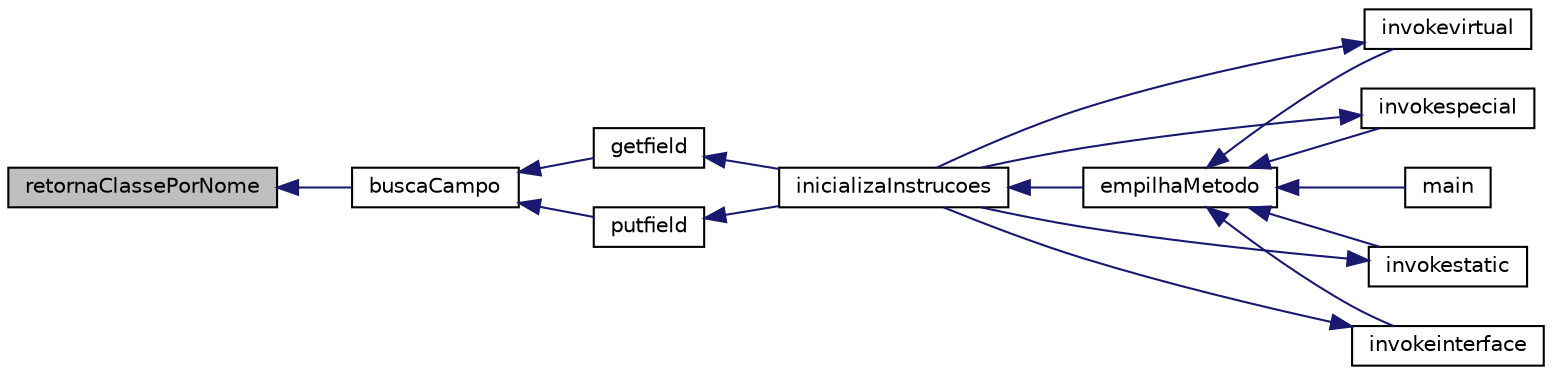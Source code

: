 digraph "retornaClassePorNome"
{
 // INTERACTIVE_SVG=YES
  edge [fontname="Helvetica",fontsize="10",labelfontname="Helvetica",labelfontsize="10"];
  node [fontname="Helvetica",fontsize="10",shape=record];
  rankdir="LR";
  Node290 [label="retornaClassePorNome",height=0.2,width=0.4,color="black", fillcolor="grey75", style="filled", fontcolor="black"];
  Node290 -> Node291 [dir="back",color="midnightblue",fontsize="10",style="solid",fontname="Helvetica"];
  Node291 [label="buscaCampo",height=0.2,width=0.4,color="black", fillcolor="white", style="filled",URL="$metodo_8h.html#ada171dc70ddcb623b53782ce55146f8d"];
  Node291 -> Node292 [dir="back",color="midnightblue",fontsize="10",style="solid",fontname="Helvetica"];
  Node292 [label="getfield",height=0.2,width=0.4,color="black", fillcolor="white", style="filled",URL="$instrucao_8h.html#a840f06b326362c8d7d80b20820618f81"];
  Node292 -> Node293 [dir="back",color="midnightblue",fontsize="10",style="solid",fontname="Helvetica"];
  Node293 [label="inicializaInstrucoes",height=0.2,width=0.4,color="black", fillcolor="white", style="filled",URL="$instrucao_8h.html#a308f4b87fb42ab5a62790c0127003ebe"];
  Node293 -> Node294 [dir="back",color="midnightblue",fontsize="10",style="solid",fontname="Helvetica"];
  Node294 [label="empilhaMetodo",height=0.2,width=0.4,color="black", fillcolor="white", style="filled",URL="$metodo_8h.html#a68acc5b3f2238f62b7d0ee50964183c1"];
  Node294 -> Node295 [dir="back",color="midnightblue",fontsize="10",style="solid",fontname="Helvetica"];
  Node295 [label="invokevirtual",height=0.2,width=0.4,color="black", fillcolor="white", style="filled",URL="$instrucao_8h.html#a78801a57dd7317b58754d741e22607a7"];
  Node295 -> Node293 [dir="back",color="midnightblue",fontsize="10",style="solid",fontname="Helvetica"];
  Node294 -> Node296 [dir="back",color="midnightblue",fontsize="10",style="solid",fontname="Helvetica"];
  Node296 [label="invokespecial",height=0.2,width=0.4,color="black", fillcolor="white", style="filled",URL="$instrucao_8h.html#aea396d65920fd2046b81c2b5742f8fc2"];
  Node296 -> Node293 [dir="back",color="midnightblue",fontsize="10",style="solid",fontname="Helvetica"];
  Node294 -> Node297 [dir="back",color="midnightblue",fontsize="10",style="solid",fontname="Helvetica"];
  Node297 [label="invokestatic",height=0.2,width=0.4,color="black", fillcolor="white", style="filled",URL="$instrucao_8h.html#a99b74fdcaa5d59615718fc49f4cb1bf2"];
  Node297 -> Node293 [dir="back",color="midnightblue",fontsize="10",style="solid",fontname="Helvetica"];
  Node294 -> Node298 [dir="back",color="midnightblue",fontsize="10",style="solid",fontname="Helvetica"];
  Node298 [label="invokeinterface",height=0.2,width=0.4,color="black", fillcolor="white", style="filled",URL="$instrucao_8h.html#a04465c61aa4c123ce79dc562244e7af8"];
  Node298 -> Node293 [dir="back",color="midnightblue",fontsize="10",style="solid",fontname="Helvetica"];
  Node294 -> Node299 [dir="back",color="midnightblue",fontsize="10",style="solid",fontname="Helvetica"];
  Node299 [label="main",height=0.2,width=0.4,color="black", fillcolor="white", style="filled",URL="$main_8c.html#a0ddf1224851353fc92bfbff6f499fa97"];
  Node291 -> Node300 [dir="back",color="midnightblue",fontsize="10",style="solid",fontname="Helvetica"];
  Node300 [label="putfield",height=0.2,width=0.4,color="black", fillcolor="white", style="filled",URL="$instrucao_8h.html#ac99fc237dc3eb223fe72de3a325220f7"];
  Node300 -> Node293 [dir="back",color="midnightblue",fontsize="10",style="solid",fontname="Helvetica"];
}
